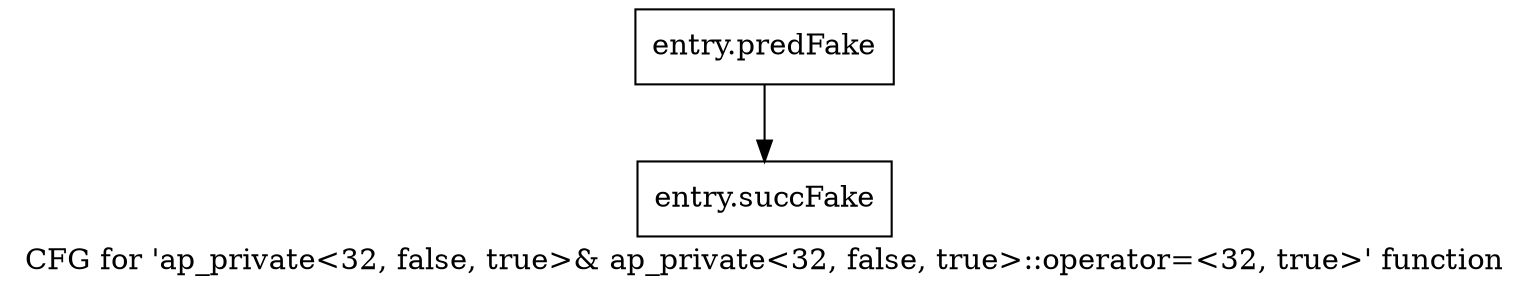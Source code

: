 digraph "CFG for 'ap_private\<32, false, true\>& ap_private\<32, false, true\>::operator=\<32, true\>' function" {
	label="CFG for 'ap_private\<32, false, true\>& ap_private\<32, false, true\>::operator=\<32, true\>' function";

	Node0x58c7f00 [shape=record,filename="",linenumber="",label="{entry.predFake}"];
	Node0x58c7f00 -> Node0x5abc280[ callList="" memoryops="" filename="/home/omerfaruk/tools/Xilinx/Vitis_HLS/2023.2/include/etc/ap_private.h" execusionnum="42"];
	Node0x5abc280 [shape=record,filename="/home/omerfaruk/tools/Xilinx/Vitis_HLS/2023.2/include/etc/ap_private.h",linenumber="1503",label="{entry.succFake}"];
}
